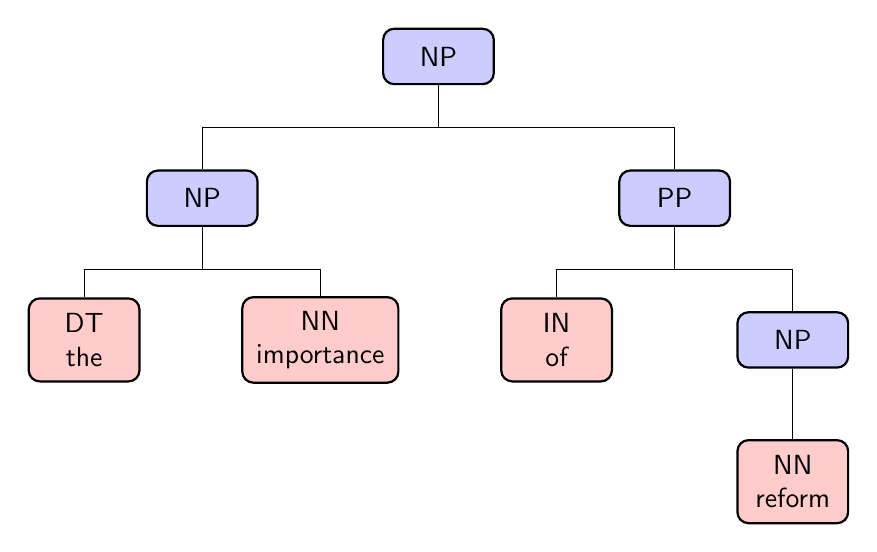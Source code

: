 \begin{tikzpicture}[
-,>=stealth',
level/.style={sibling distance = 3cm, level distance = 1.8cm},
level 1/.style={sibling distance=6cm},
%level 2/.style={sibling distance=4cm}, 
%level 3/.style={sibling distance=4cm}, 
treenode/.style = {align=center, inner sep=0.5em, text centered, font=\sffamily},
arn_n/.style = {treenode, rectangle, rounded corners, draw=black, thick, fill=blue!20, minimum width=4em, minimum height = 2em},
arn_x/.style = {arn_n, fill=red!20, minimum height=3em},
edge from parent fork down
]

\node [arn_n] {NP}
child{ node [arn_n] {NP}
child{ node [arn_x] {DT\\ the}}
child{ node [arn_x] {NN\\ importance}}}
child{ node [arn_n] {PP}
child{ node [arn_x] {IN\\ of}}
child{ node [arn_n] {NP}
child{ node [arn_x] {NN\\ reform}}}};

\end{tikzpicture}

